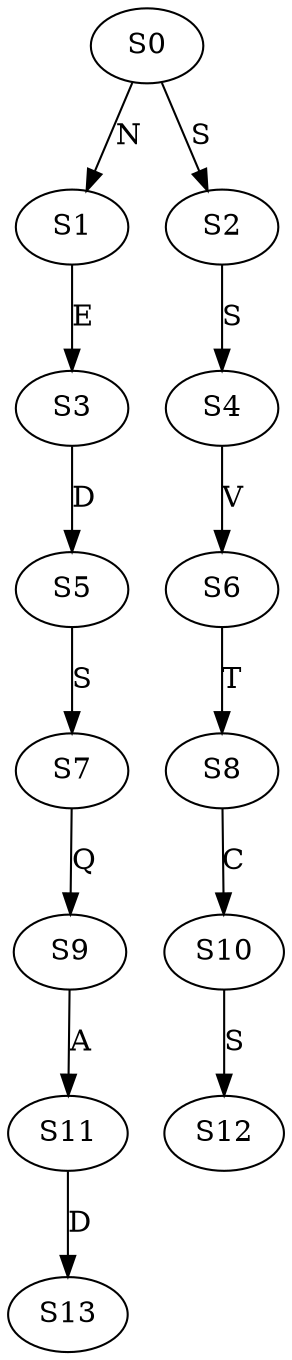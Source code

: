 strict digraph  {
	S0 -> S1 [ label = N ];
	S0 -> S2 [ label = S ];
	S1 -> S3 [ label = E ];
	S2 -> S4 [ label = S ];
	S3 -> S5 [ label = D ];
	S4 -> S6 [ label = V ];
	S5 -> S7 [ label = S ];
	S6 -> S8 [ label = T ];
	S7 -> S9 [ label = Q ];
	S8 -> S10 [ label = C ];
	S9 -> S11 [ label = A ];
	S10 -> S12 [ label = S ];
	S11 -> S13 [ label = D ];
}
